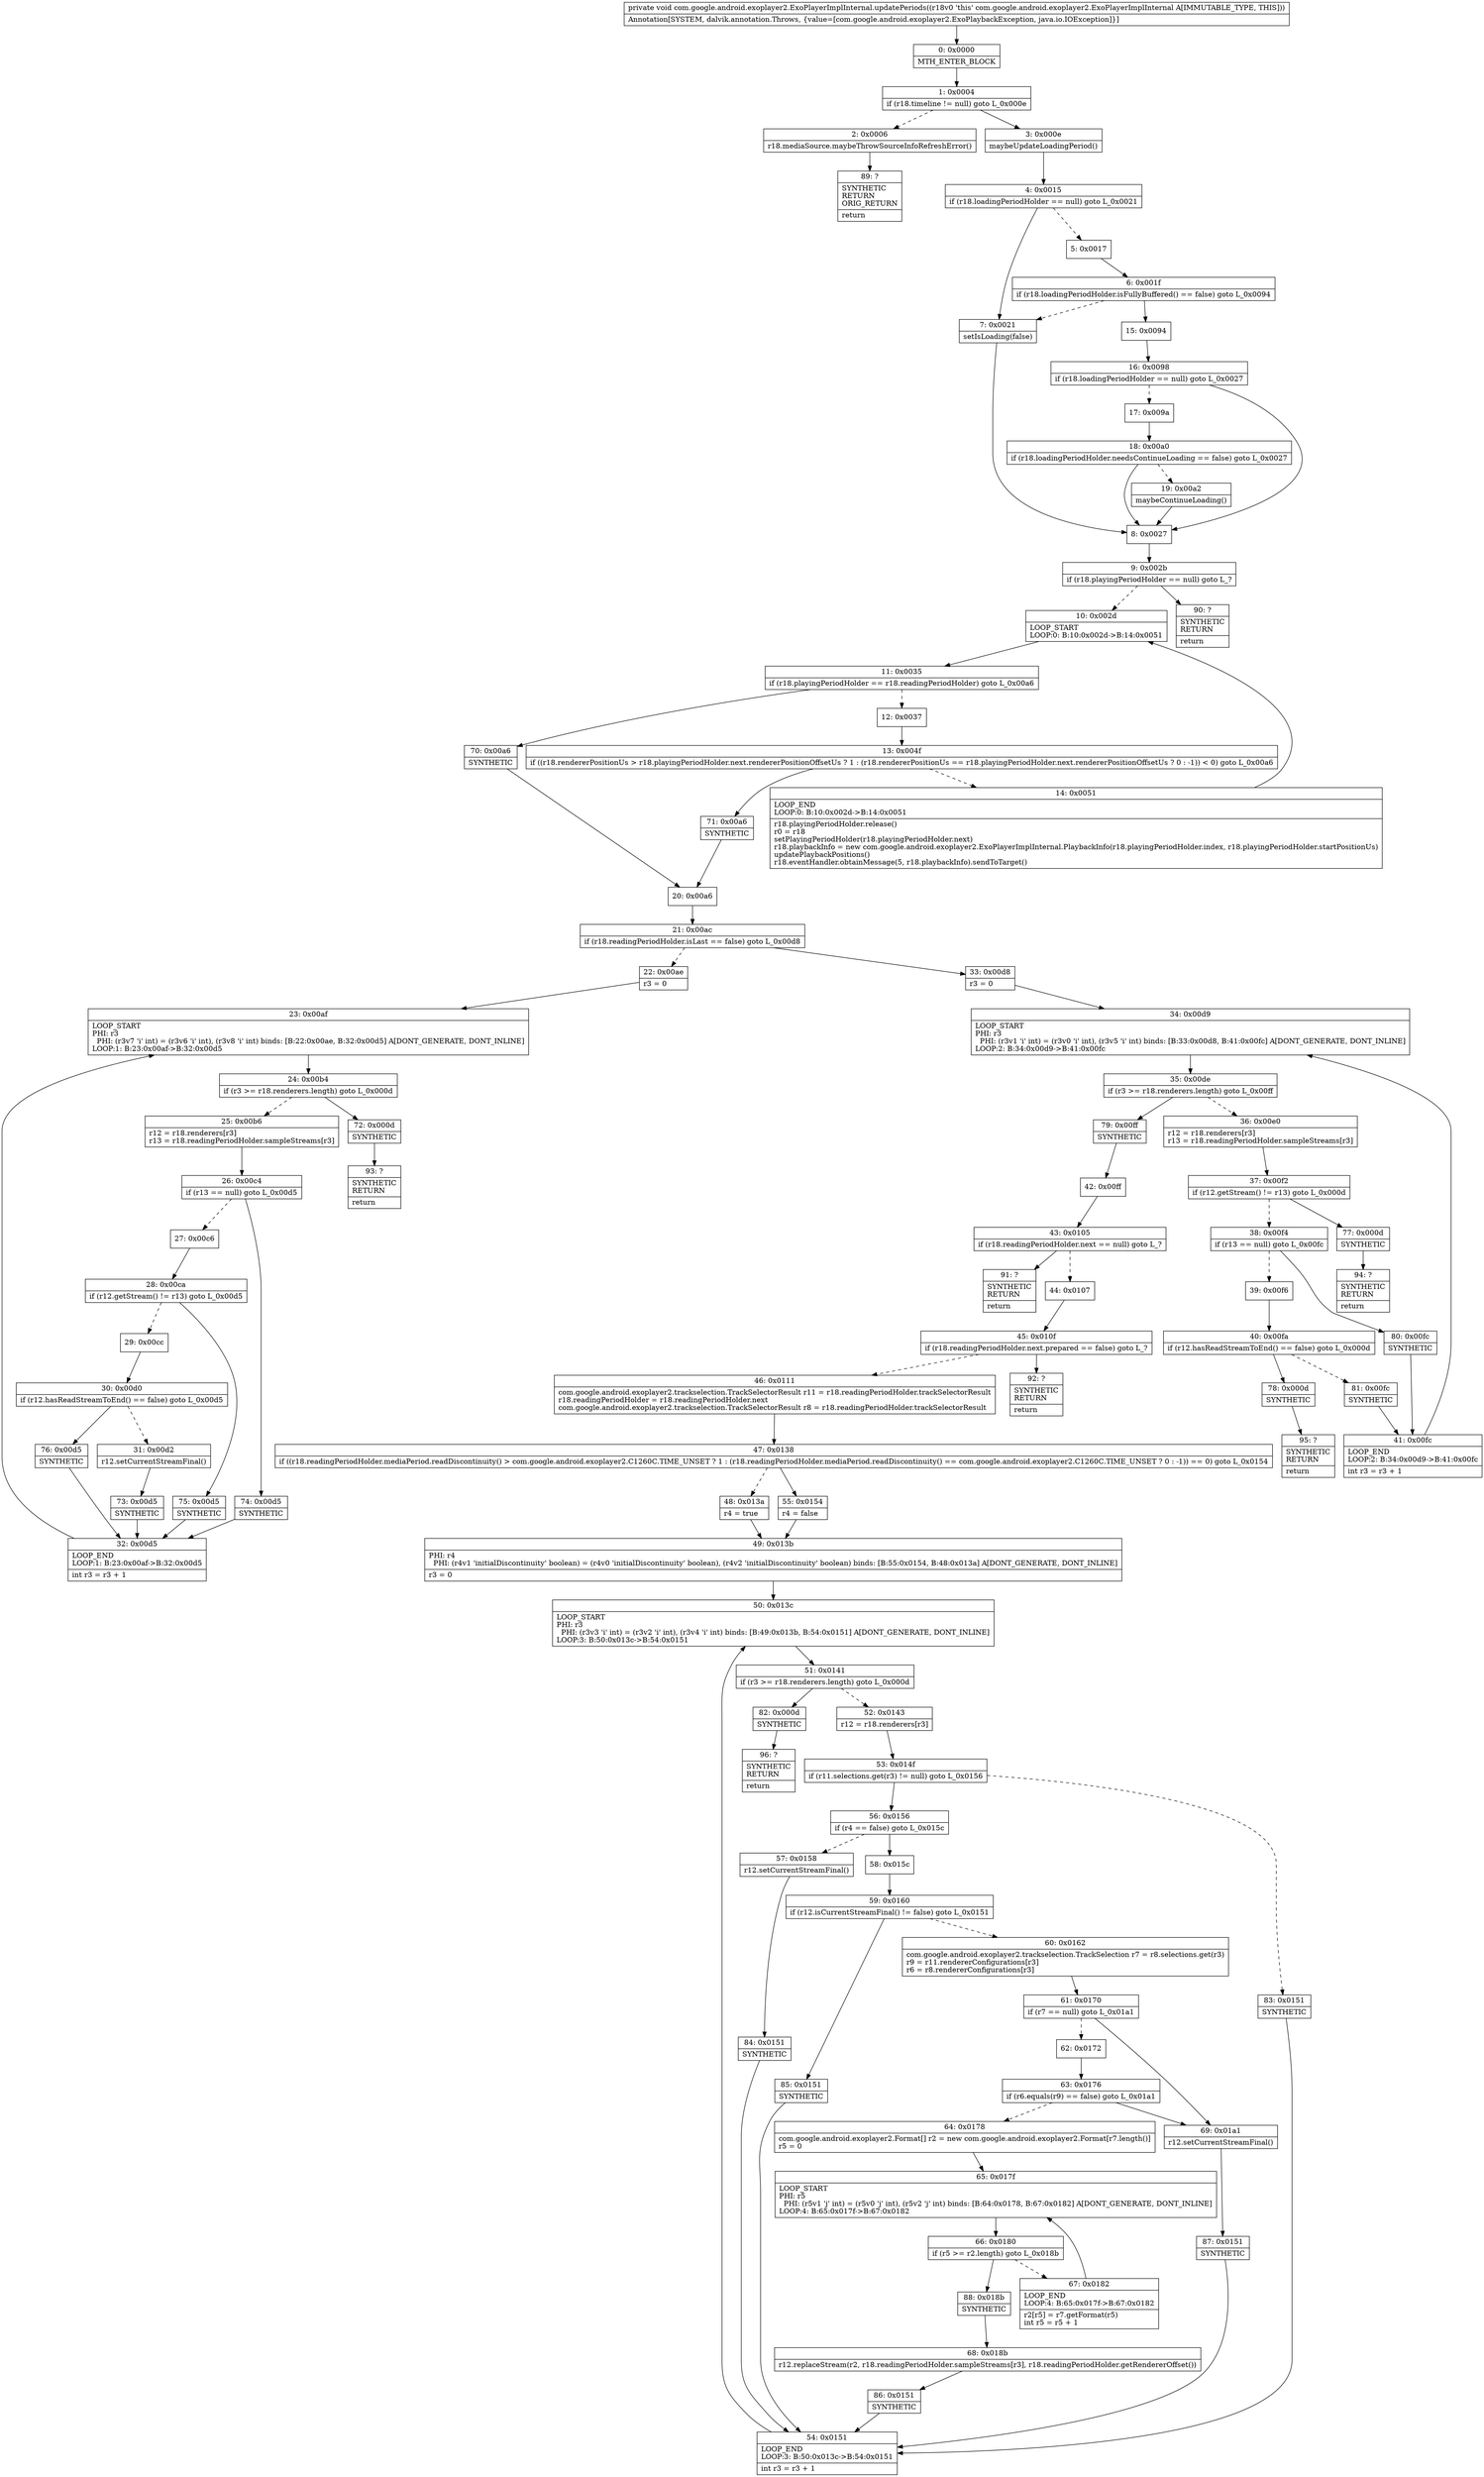 digraph "CFG forcom.google.android.exoplayer2.ExoPlayerImplInternal.updatePeriods()V" {
Node_0 [shape=record,label="{0\:\ 0x0000|MTH_ENTER_BLOCK\l}"];
Node_1 [shape=record,label="{1\:\ 0x0004|if (r18.timeline != null) goto L_0x000e\l}"];
Node_2 [shape=record,label="{2\:\ 0x0006|r18.mediaSource.maybeThrowSourceInfoRefreshError()\l}"];
Node_3 [shape=record,label="{3\:\ 0x000e|maybeUpdateLoadingPeriod()\l}"];
Node_4 [shape=record,label="{4\:\ 0x0015|if (r18.loadingPeriodHolder == null) goto L_0x0021\l}"];
Node_5 [shape=record,label="{5\:\ 0x0017}"];
Node_6 [shape=record,label="{6\:\ 0x001f|if (r18.loadingPeriodHolder.isFullyBuffered() == false) goto L_0x0094\l}"];
Node_7 [shape=record,label="{7\:\ 0x0021|setIsLoading(false)\l}"];
Node_8 [shape=record,label="{8\:\ 0x0027}"];
Node_9 [shape=record,label="{9\:\ 0x002b|if (r18.playingPeriodHolder == null) goto L_?\l}"];
Node_10 [shape=record,label="{10\:\ 0x002d|LOOP_START\lLOOP:0: B:10:0x002d\-\>B:14:0x0051\l}"];
Node_11 [shape=record,label="{11\:\ 0x0035|if (r18.playingPeriodHolder == r18.readingPeriodHolder) goto L_0x00a6\l}"];
Node_12 [shape=record,label="{12\:\ 0x0037}"];
Node_13 [shape=record,label="{13\:\ 0x004f|if ((r18.rendererPositionUs \> r18.playingPeriodHolder.next.rendererPositionOffsetUs ? 1 : (r18.rendererPositionUs == r18.playingPeriodHolder.next.rendererPositionOffsetUs ? 0 : \-1)) \< 0) goto L_0x00a6\l}"];
Node_14 [shape=record,label="{14\:\ 0x0051|LOOP_END\lLOOP:0: B:10:0x002d\-\>B:14:0x0051\l|r18.playingPeriodHolder.release()\lr0 = r18\lsetPlayingPeriodHolder(r18.playingPeriodHolder.next)\lr18.playbackInfo = new com.google.android.exoplayer2.ExoPlayerImplInternal.PlaybackInfo(r18.playingPeriodHolder.index, r18.playingPeriodHolder.startPositionUs)\lupdatePlaybackPositions()\lr18.eventHandler.obtainMessage(5, r18.playbackInfo).sendToTarget()\l}"];
Node_15 [shape=record,label="{15\:\ 0x0094}"];
Node_16 [shape=record,label="{16\:\ 0x0098|if (r18.loadingPeriodHolder == null) goto L_0x0027\l}"];
Node_17 [shape=record,label="{17\:\ 0x009a}"];
Node_18 [shape=record,label="{18\:\ 0x00a0|if (r18.loadingPeriodHolder.needsContinueLoading == false) goto L_0x0027\l}"];
Node_19 [shape=record,label="{19\:\ 0x00a2|maybeContinueLoading()\l}"];
Node_20 [shape=record,label="{20\:\ 0x00a6}"];
Node_21 [shape=record,label="{21\:\ 0x00ac|if (r18.readingPeriodHolder.isLast == false) goto L_0x00d8\l}"];
Node_22 [shape=record,label="{22\:\ 0x00ae|r3 = 0\l}"];
Node_23 [shape=record,label="{23\:\ 0x00af|LOOP_START\lPHI: r3 \l  PHI: (r3v7 'i' int) = (r3v6 'i' int), (r3v8 'i' int) binds: [B:22:0x00ae, B:32:0x00d5] A[DONT_GENERATE, DONT_INLINE]\lLOOP:1: B:23:0x00af\-\>B:32:0x00d5\l}"];
Node_24 [shape=record,label="{24\:\ 0x00b4|if (r3 \>= r18.renderers.length) goto L_0x000d\l}"];
Node_25 [shape=record,label="{25\:\ 0x00b6|r12 = r18.renderers[r3]\lr13 = r18.readingPeriodHolder.sampleStreams[r3]\l}"];
Node_26 [shape=record,label="{26\:\ 0x00c4|if (r13 == null) goto L_0x00d5\l}"];
Node_27 [shape=record,label="{27\:\ 0x00c6}"];
Node_28 [shape=record,label="{28\:\ 0x00ca|if (r12.getStream() != r13) goto L_0x00d5\l}"];
Node_29 [shape=record,label="{29\:\ 0x00cc}"];
Node_30 [shape=record,label="{30\:\ 0x00d0|if (r12.hasReadStreamToEnd() == false) goto L_0x00d5\l}"];
Node_31 [shape=record,label="{31\:\ 0x00d2|r12.setCurrentStreamFinal()\l}"];
Node_32 [shape=record,label="{32\:\ 0x00d5|LOOP_END\lLOOP:1: B:23:0x00af\-\>B:32:0x00d5\l|int r3 = r3 + 1\l}"];
Node_33 [shape=record,label="{33\:\ 0x00d8|r3 = 0\l}"];
Node_34 [shape=record,label="{34\:\ 0x00d9|LOOP_START\lPHI: r3 \l  PHI: (r3v1 'i' int) = (r3v0 'i' int), (r3v5 'i' int) binds: [B:33:0x00d8, B:41:0x00fc] A[DONT_GENERATE, DONT_INLINE]\lLOOP:2: B:34:0x00d9\-\>B:41:0x00fc\l}"];
Node_35 [shape=record,label="{35\:\ 0x00de|if (r3 \>= r18.renderers.length) goto L_0x00ff\l}"];
Node_36 [shape=record,label="{36\:\ 0x00e0|r12 = r18.renderers[r3]\lr13 = r18.readingPeriodHolder.sampleStreams[r3]\l}"];
Node_37 [shape=record,label="{37\:\ 0x00f2|if (r12.getStream() != r13) goto L_0x000d\l}"];
Node_38 [shape=record,label="{38\:\ 0x00f4|if (r13 == null) goto L_0x00fc\l}"];
Node_39 [shape=record,label="{39\:\ 0x00f6}"];
Node_40 [shape=record,label="{40\:\ 0x00fa|if (r12.hasReadStreamToEnd() == false) goto L_0x000d\l}"];
Node_41 [shape=record,label="{41\:\ 0x00fc|LOOP_END\lLOOP:2: B:34:0x00d9\-\>B:41:0x00fc\l|int r3 = r3 + 1\l}"];
Node_42 [shape=record,label="{42\:\ 0x00ff}"];
Node_43 [shape=record,label="{43\:\ 0x0105|if (r18.readingPeriodHolder.next == null) goto L_?\l}"];
Node_44 [shape=record,label="{44\:\ 0x0107}"];
Node_45 [shape=record,label="{45\:\ 0x010f|if (r18.readingPeriodHolder.next.prepared == false) goto L_?\l}"];
Node_46 [shape=record,label="{46\:\ 0x0111|com.google.android.exoplayer2.trackselection.TrackSelectorResult r11 = r18.readingPeriodHolder.trackSelectorResult\lr18.readingPeriodHolder = r18.readingPeriodHolder.next\lcom.google.android.exoplayer2.trackselection.TrackSelectorResult r8 = r18.readingPeriodHolder.trackSelectorResult\l}"];
Node_47 [shape=record,label="{47\:\ 0x0138|if ((r18.readingPeriodHolder.mediaPeriod.readDiscontinuity() \> com.google.android.exoplayer2.C1260C.TIME_UNSET ? 1 : (r18.readingPeriodHolder.mediaPeriod.readDiscontinuity() == com.google.android.exoplayer2.C1260C.TIME_UNSET ? 0 : \-1)) == 0) goto L_0x0154\l}"];
Node_48 [shape=record,label="{48\:\ 0x013a|r4 = true\l}"];
Node_49 [shape=record,label="{49\:\ 0x013b|PHI: r4 \l  PHI: (r4v1 'initialDiscontinuity' boolean) = (r4v0 'initialDiscontinuity' boolean), (r4v2 'initialDiscontinuity' boolean) binds: [B:55:0x0154, B:48:0x013a] A[DONT_GENERATE, DONT_INLINE]\l|r3 = 0\l}"];
Node_50 [shape=record,label="{50\:\ 0x013c|LOOP_START\lPHI: r3 \l  PHI: (r3v3 'i' int) = (r3v2 'i' int), (r3v4 'i' int) binds: [B:49:0x013b, B:54:0x0151] A[DONT_GENERATE, DONT_INLINE]\lLOOP:3: B:50:0x013c\-\>B:54:0x0151\l}"];
Node_51 [shape=record,label="{51\:\ 0x0141|if (r3 \>= r18.renderers.length) goto L_0x000d\l}"];
Node_52 [shape=record,label="{52\:\ 0x0143|r12 = r18.renderers[r3]\l}"];
Node_53 [shape=record,label="{53\:\ 0x014f|if (r11.selections.get(r3) != null) goto L_0x0156\l}"];
Node_54 [shape=record,label="{54\:\ 0x0151|LOOP_END\lLOOP:3: B:50:0x013c\-\>B:54:0x0151\l|int r3 = r3 + 1\l}"];
Node_55 [shape=record,label="{55\:\ 0x0154|r4 = false\l}"];
Node_56 [shape=record,label="{56\:\ 0x0156|if (r4 == false) goto L_0x015c\l}"];
Node_57 [shape=record,label="{57\:\ 0x0158|r12.setCurrentStreamFinal()\l}"];
Node_58 [shape=record,label="{58\:\ 0x015c}"];
Node_59 [shape=record,label="{59\:\ 0x0160|if (r12.isCurrentStreamFinal() != false) goto L_0x0151\l}"];
Node_60 [shape=record,label="{60\:\ 0x0162|com.google.android.exoplayer2.trackselection.TrackSelection r7 = r8.selections.get(r3)\lr9 = r11.rendererConfigurations[r3]\lr6 = r8.rendererConfigurations[r3]\l}"];
Node_61 [shape=record,label="{61\:\ 0x0170|if (r7 == null) goto L_0x01a1\l}"];
Node_62 [shape=record,label="{62\:\ 0x0172}"];
Node_63 [shape=record,label="{63\:\ 0x0176|if (r6.equals(r9) == false) goto L_0x01a1\l}"];
Node_64 [shape=record,label="{64\:\ 0x0178|com.google.android.exoplayer2.Format[] r2 = new com.google.android.exoplayer2.Format[r7.length()]\lr5 = 0\l}"];
Node_65 [shape=record,label="{65\:\ 0x017f|LOOP_START\lPHI: r5 \l  PHI: (r5v1 'j' int) = (r5v0 'j' int), (r5v2 'j' int) binds: [B:64:0x0178, B:67:0x0182] A[DONT_GENERATE, DONT_INLINE]\lLOOP:4: B:65:0x017f\-\>B:67:0x0182\l}"];
Node_66 [shape=record,label="{66\:\ 0x0180|if (r5 \>= r2.length) goto L_0x018b\l}"];
Node_67 [shape=record,label="{67\:\ 0x0182|LOOP_END\lLOOP:4: B:65:0x017f\-\>B:67:0x0182\l|r2[r5] = r7.getFormat(r5)\lint r5 = r5 + 1\l}"];
Node_68 [shape=record,label="{68\:\ 0x018b|r12.replaceStream(r2, r18.readingPeriodHolder.sampleStreams[r3], r18.readingPeriodHolder.getRendererOffset())\l}"];
Node_69 [shape=record,label="{69\:\ 0x01a1|r12.setCurrentStreamFinal()\l}"];
Node_70 [shape=record,label="{70\:\ 0x00a6|SYNTHETIC\l}"];
Node_71 [shape=record,label="{71\:\ 0x00a6|SYNTHETIC\l}"];
Node_72 [shape=record,label="{72\:\ 0x000d|SYNTHETIC\l}"];
Node_73 [shape=record,label="{73\:\ 0x00d5|SYNTHETIC\l}"];
Node_74 [shape=record,label="{74\:\ 0x00d5|SYNTHETIC\l}"];
Node_75 [shape=record,label="{75\:\ 0x00d5|SYNTHETIC\l}"];
Node_76 [shape=record,label="{76\:\ 0x00d5|SYNTHETIC\l}"];
Node_77 [shape=record,label="{77\:\ 0x000d|SYNTHETIC\l}"];
Node_78 [shape=record,label="{78\:\ 0x000d|SYNTHETIC\l}"];
Node_79 [shape=record,label="{79\:\ 0x00ff|SYNTHETIC\l}"];
Node_80 [shape=record,label="{80\:\ 0x00fc|SYNTHETIC\l}"];
Node_81 [shape=record,label="{81\:\ 0x00fc|SYNTHETIC\l}"];
Node_82 [shape=record,label="{82\:\ 0x000d|SYNTHETIC\l}"];
Node_83 [shape=record,label="{83\:\ 0x0151|SYNTHETIC\l}"];
Node_84 [shape=record,label="{84\:\ 0x0151|SYNTHETIC\l}"];
Node_85 [shape=record,label="{85\:\ 0x0151|SYNTHETIC\l}"];
Node_86 [shape=record,label="{86\:\ 0x0151|SYNTHETIC\l}"];
Node_87 [shape=record,label="{87\:\ 0x0151|SYNTHETIC\l}"];
Node_88 [shape=record,label="{88\:\ 0x018b|SYNTHETIC\l}"];
Node_89 [shape=record,label="{89\:\ ?|SYNTHETIC\lRETURN\lORIG_RETURN\l|return\l}"];
Node_90 [shape=record,label="{90\:\ ?|SYNTHETIC\lRETURN\l|return\l}"];
Node_91 [shape=record,label="{91\:\ ?|SYNTHETIC\lRETURN\l|return\l}"];
Node_92 [shape=record,label="{92\:\ ?|SYNTHETIC\lRETURN\l|return\l}"];
Node_93 [shape=record,label="{93\:\ ?|SYNTHETIC\lRETURN\l|return\l}"];
Node_94 [shape=record,label="{94\:\ ?|SYNTHETIC\lRETURN\l|return\l}"];
Node_95 [shape=record,label="{95\:\ ?|SYNTHETIC\lRETURN\l|return\l}"];
Node_96 [shape=record,label="{96\:\ ?|SYNTHETIC\lRETURN\l|return\l}"];
MethodNode[shape=record,label="{private void com.google.android.exoplayer2.ExoPlayerImplInternal.updatePeriods((r18v0 'this' com.google.android.exoplayer2.ExoPlayerImplInternal A[IMMUTABLE_TYPE, THIS]))  | Annotation[SYSTEM, dalvik.annotation.Throws, \{value=[com.google.android.exoplayer2.ExoPlaybackException, java.io.IOException]\}]\l}"];
MethodNode -> Node_0;
Node_0 -> Node_1;
Node_1 -> Node_2[style=dashed];
Node_1 -> Node_3;
Node_2 -> Node_89;
Node_3 -> Node_4;
Node_4 -> Node_5[style=dashed];
Node_4 -> Node_7;
Node_5 -> Node_6;
Node_6 -> Node_7[style=dashed];
Node_6 -> Node_15;
Node_7 -> Node_8;
Node_8 -> Node_9;
Node_9 -> Node_10[style=dashed];
Node_9 -> Node_90;
Node_10 -> Node_11;
Node_11 -> Node_12[style=dashed];
Node_11 -> Node_70;
Node_12 -> Node_13;
Node_13 -> Node_14[style=dashed];
Node_13 -> Node_71;
Node_14 -> Node_10;
Node_15 -> Node_16;
Node_16 -> Node_8;
Node_16 -> Node_17[style=dashed];
Node_17 -> Node_18;
Node_18 -> Node_8;
Node_18 -> Node_19[style=dashed];
Node_19 -> Node_8;
Node_20 -> Node_21;
Node_21 -> Node_22[style=dashed];
Node_21 -> Node_33;
Node_22 -> Node_23;
Node_23 -> Node_24;
Node_24 -> Node_25[style=dashed];
Node_24 -> Node_72;
Node_25 -> Node_26;
Node_26 -> Node_27[style=dashed];
Node_26 -> Node_74;
Node_27 -> Node_28;
Node_28 -> Node_29[style=dashed];
Node_28 -> Node_75;
Node_29 -> Node_30;
Node_30 -> Node_31[style=dashed];
Node_30 -> Node_76;
Node_31 -> Node_73;
Node_32 -> Node_23;
Node_33 -> Node_34;
Node_34 -> Node_35;
Node_35 -> Node_36[style=dashed];
Node_35 -> Node_79;
Node_36 -> Node_37;
Node_37 -> Node_38[style=dashed];
Node_37 -> Node_77;
Node_38 -> Node_39[style=dashed];
Node_38 -> Node_80;
Node_39 -> Node_40;
Node_40 -> Node_78;
Node_40 -> Node_81[style=dashed];
Node_41 -> Node_34;
Node_42 -> Node_43;
Node_43 -> Node_44[style=dashed];
Node_43 -> Node_91;
Node_44 -> Node_45;
Node_45 -> Node_46[style=dashed];
Node_45 -> Node_92;
Node_46 -> Node_47;
Node_47 -> Node_48[style=dashed];
Node_47 -> Node_55;
Node_48 -> Node_49;
Node_49 -> Node_50;
Node_50 -> Node_51;
Node_51 -> Node_52[style=dashed];
Node_51 -> Node_82;
Node_52 -> Node_53;
Node_53 -> Node_56;
Node_53 -> Node_83[style=dashed];
Node_54 -> Node_50;
Node_55 -> Node_49;
Node_56 -> Node_57[style=dashed];
Node_56 -> Node_58;
Node_57 -> Node_84;
Node_58 -> Node_59;
Node_59 -> Node_60[style=dashed];
Node_59 -> Node_85;
Node_60 -> Node_61;
Node_61 -> Node_62[style=dashed];
Node_61 -> Node_69;
Node_62 -> Node_63;
Node_63 -> Node_64[style=dashed];
Node_63 -> Node_69;
Node_64 -> Node_65;
Node_65 -> Node_66;
Node_66 -> Node_67[style=dashed];
Node_66 -> Node_88;
Node_67 -> Node_65;
Node_68 -> Node_86;
Node_69 -> Node_87;
Node_70 -> Node_20;
Node_71 -> Node_20;
Node_72 -> Node_93;
Node_73 -> Node_32;
Node_74 -> Node_32;
Node_75 -> Node_32;
Node_76 -> Node_32;
Node_77 -> Node_94;
Node_78 -> Node_95;
Node_79 -> Node_42;
Node_80 -> Node_41;
Node_81 -> Node_41;
Node_82 -> Node_96;
Node_83 -> Node_54;
Node_84 -> Node_54;
Node_85 -> Node_54;
Node_86 -> Node_54;
Node_87 -> Node_54;
Node_88 -> Node_68;
}

